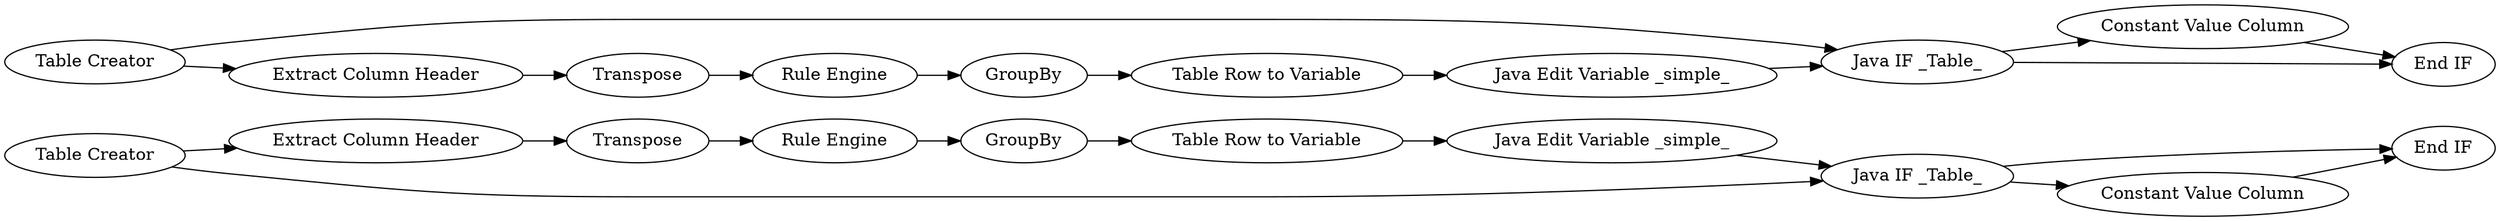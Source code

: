 digraph {
	"8146603465068827234_2" [label="Extract Column Header"]
	"8146603465068827234_13" [label="Java IF _Table_"]
	"8146603465068827234_21" [label=Transpose]
	"8146603465068827234_1" [label="Table Creator"]
	"8146603465068827234_4" [label=Transpose]
	"8146603465068827234_14" [label="Table Row to Variable"]
	"8146603465068827234_19" [label="Java IF _Table_"]
	"8146603465068827234_23" [label="Rule Engine"]
	"8146603465068827234_20" [label="Constant Value Column"]
	"8146603465068827234_17" [label="Table Creator"]
	"8146603465068827234_18" [label="End IF"]
	"8146603465068827234_15" [label="Java Edit Variable _simple_"]
	"8146603465068827234_5" [label="Rule Engine"]
	"8146603465068827234_24" [label="Table Row to Variable"]
	"8146603465068827234_22" [label=GroupBy]
	"8146603465068827234_16" [label="Constant Value Column"]
	"8146603465068827234_26" [label="End IF"]
	"8146603465068827234_6" [label=GroupBy]
	"8146603465068827234_27" [label="Extract Column Header"]
	"8146603465068827234_25" [label="Java Edit Variable _simple_"]
	"8146603465068827234_6" -> "8146603465068827234_14"
	"8146603465068827234_17" -> "8146603465068827234_2"
	"8146603465068827234_25" -> "8146603465068827234_19"
	"8146603465068827234_15" -> "8146603465068827234_13"
	"8146603465068827234_20" -> "8146603465068827234_26"
	"8146603465068827234_4" -> "8146603465068827234_5"
	"8146603465068827234_22" -> "8146603465068827234_24"
	"8146603465068827234_23" -> "8146603465068827234_22"
	"8146603465068827234_14" -> "8146603465068827234_15"
	"8146603465068827234_5" -> "8146603465068827234_6"
	"8146603465068827234_19" -> "8146603465068827234_20"
	"8146603465068827234_19" -> "8146603465068827234_26"
	"8146603465068827234_21" -> "8146603465068827234_23"
	"8146603465068827234_1" -> "8146603465068827234_19"
	"8146603465068827234_24" -> "8146603465068827234_25"
	"8146603465068827234_13" -> "8146603465068827234_16"
	"8146603465068827234_16" -> "8146603465068827234_18"
	"8146603465068827234_17" -> "8146603465068827234_13"
	"8146603465068827234_13" -> "8146603465068827234_18"
	"8146603465068827234_27" -> "8146603465068827234_21"
	"8146603465068827234_2" -> "8146603465068827234_4"
	"8146603465068827234_1" -> "8146603465068827234_27"
	rankdir=LR
}
